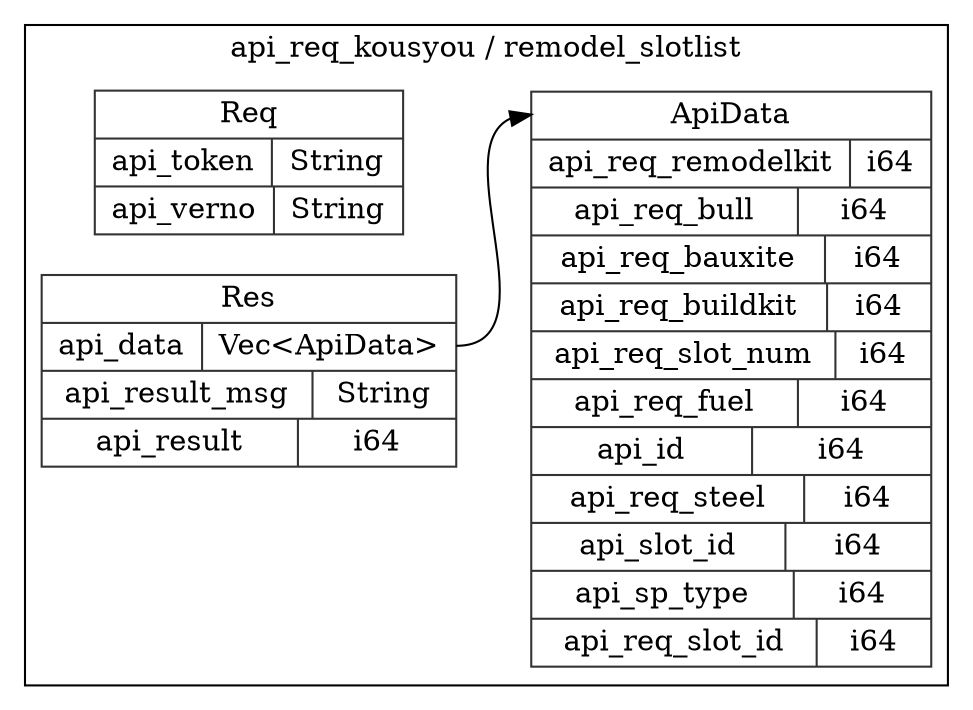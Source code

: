 digraph {
  rankdir=LR;
  subgraph cluster_0 {
    label="api_req_kousyou / remodel_slotlist";
    node [style="filled", color=white, style="solid", color=gray20];
    api_req_kousyou__remodel_slotlist__ApiData [label="<ApiData> ApiData  | { api_req_remodelkit | <api_req_remodelkit> i64 } | { api_req_bull | <api_req_bull> i64 } | { api_req_bauxite | <api_req_bauxite> i64 } | { api_req_buildkit | <api_req_buildkit> i64 } | { api_req_slot_num | <api_req_slot_num> i64 } | { api_req_fuel | <api_req_fuel> i64 } | { api_id | <api_id> i64 } | { api_req_steel | <api_req_steel> i64 } | { api_slot_id | <api_slot_id> i64 } | { api_sp_type | <api_sp_type> i64 } | { api_req_slot_id | <api_req_slot_id> i64 }", shape=record];
    api_req_kousyou__remodel_slotlist__Req [label="<Req> Req  | { api_token | <api_token> String } | { api_verno | <api_verno> String }", shape=record];
    api_req_kousyou__remodel_slotlist__Res [label="<Res> Res  | { api_data | <api_data> Vec\<ApiData\> } | { api_result_msg | <api_result_msg> String } | { api_result | <api_result> i64 }", shape=record];
    api_req_kousyou__remodel_slotlist__Res:api_data:e -> api_req_kousyou__remodel_slotlist__ApiData:ApiData:w;
  }
}
